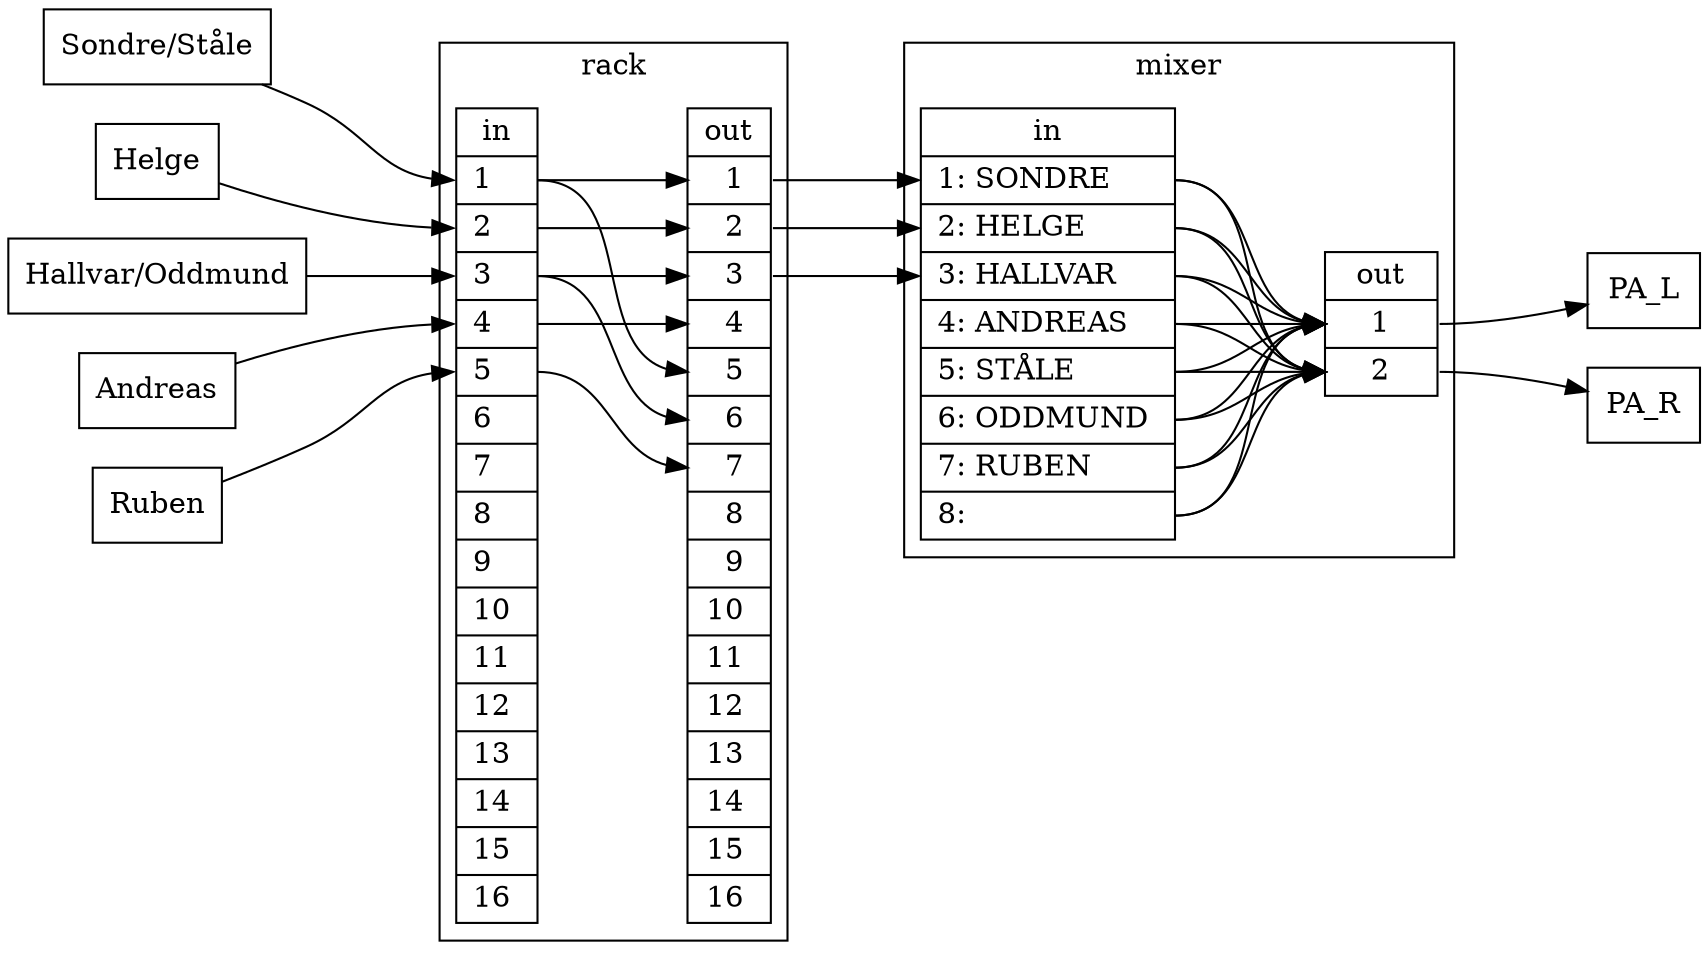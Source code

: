 digraph structs {
    graph [rankdir=LR, splines=true, ranksep=1];
    node [shape=record];
    
subgraph cluster_rack {
    label="rack";
    node [width=0];

    rack_in [label="in
      |<1> 1
      \l|<2> 2
      \l|<3> 3
      \l|<4> 4
      \l|<5> 5
      \l|<6> 6
      \l|<7> 7
      \l|<8> 8
      \l|<9> 9
      \l|<10> 10
      \l|<11> 11
      \l|<12> 12
      \l|<13> 13
      \l|<14> 14
      \l|<15> 15
      \l|<16> 16
      \l"];
    
    rack_out [label="out
      |<1> 1
      \r|<2> 2
      \r|<3> 3
      \r|<4> 4
      \r|<5> 5
      \r|<6> 6
      \r|<7> 7
      \r|<8> 8
      \r|<9> 9
      \r|<10> 10
      \r|<11> 11
      \r|<12> 12
      \r|<13> 13
      \r|<14> 14
      \r|<15> 15
      \r|<16> 16
      \r"];
      
    rack_in:1 -> rack_out:1; // SO
    rack_in:2 -> rack_out:2; // HE
    rack_in:3 -> rack_out:3; // HA
    rack_in:4 -> rack_out:4; // A
    rack_in:1 -> rack_out:5; // ST
    rack_in:3 -> rack_out:6; // OD
    rack_in:5 -> rack_out:7; // S
}

subgraph cluster_mixer {
  label="mixer";
    
    mixer_in [label="in\
    |<1> 1: SONDRE
    \l|<2> 2: HELGE
    \l|<3> 3: HALLVAR 
    \l|<4> 4: ANDREAS
    \l|<5> 5: STÅLE
    \l|<6> 6: ODDMUND
    \l|<7> 7: RUBEN
    \l|<8> 8:\l"];
    
    mixer_out [label="out|<1> 1|<2> 2"];
                           
    mixer_in:1,
    mixer_in:2,
    mixer_in:3,
    mixer_in:4,
    mixer_in:5,
    mixer_in:6,
    mixer_in:7,
    mixer_in:8
    -> mixer_out:1, mixer_out:2;
}
    rack_out:1 -> mixer_in:1;
    rack_out:2 -> mixer_in:2;
    rack_out:3 -> mixer_in:3;
    
    
    "Sondre/Ståle" -> rack_in:1
    "Helge" -> rack_in:2
    "Hallvar/Oddmund" -> rack_in:3
    "Andreas" -> rack_in:4
    "Ruben" -> rack_in:5
    
    mixer_out:1 -> PA_L
    mixer_out:2 -> PA_R
}
